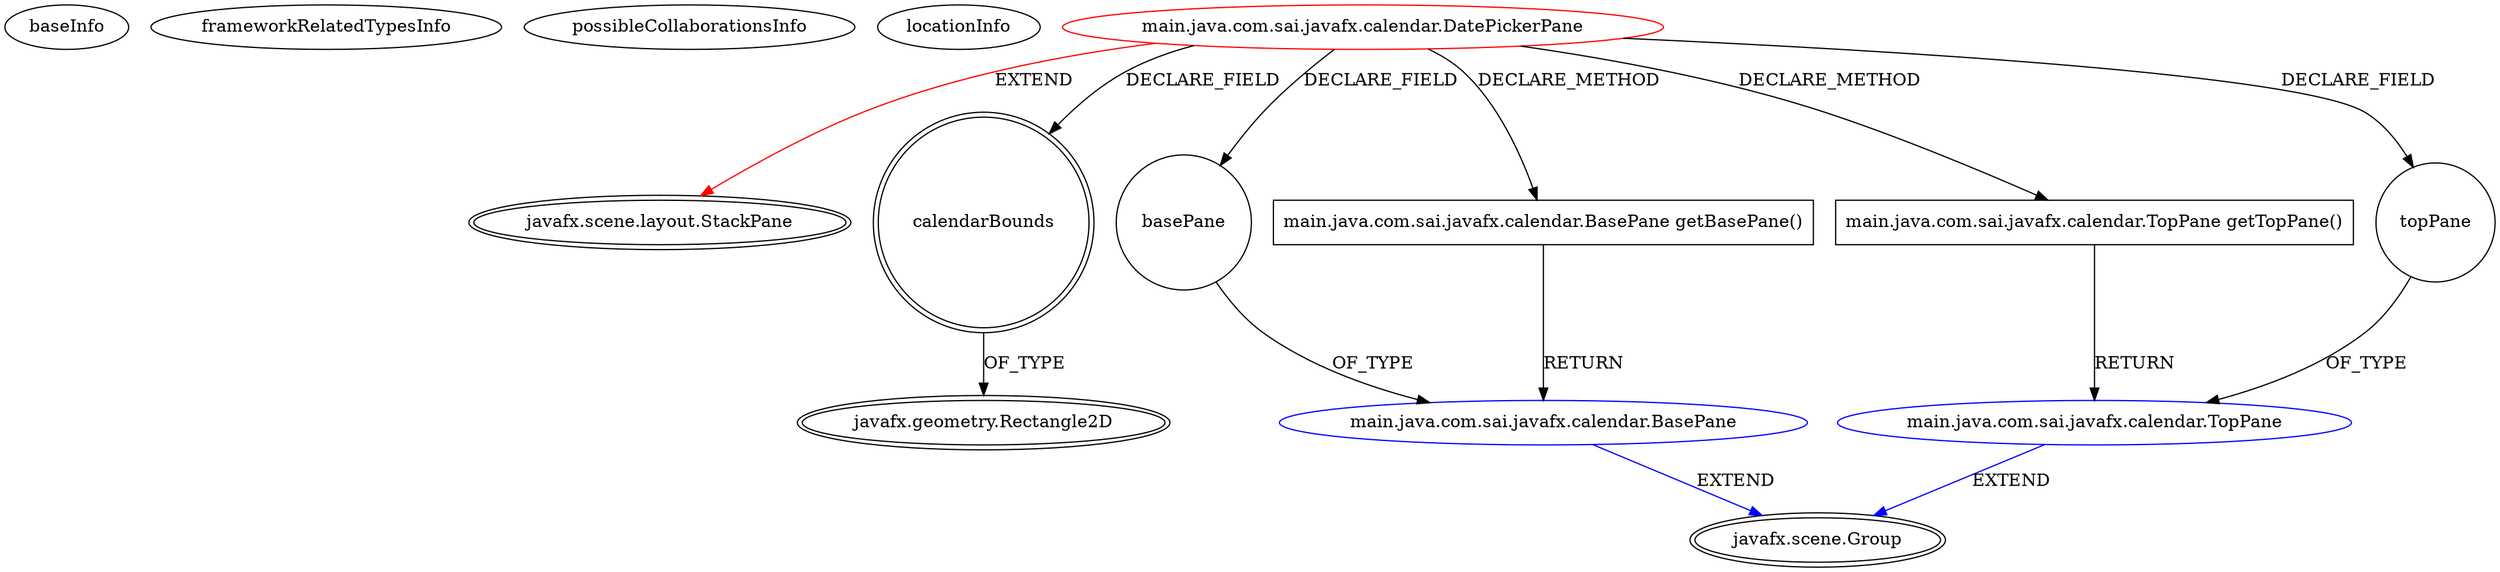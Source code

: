 digraph {
baseInfo[graphId=1521,category="extension_graph",isAnonymous=false,possibleRelation=true]
frameworkRelatedTypesInfo[0="javafx.scene.layout.StackPane"]
possibleCollaborationsInfo[0="1521~CLIENT_METHOD_DECLARATION-RETURN_TYPE-FIELD_DECLARATION-~javafx.scene.layout.StackPane ~javafx.scene.Group ~false~false"]
locationInfo[projectName="UrsKR-fxcalendar",filePath="/UrsKR-fxcalendar/fxcalendar-master/src/main/java/com/sai/javafx/calendar/DatePickerPane.java",contextSignature="DatePickerPane",graphId="1521"]
0[label="main.java.com.sai.javafx.calendar.DatePickerPane",vertexType="ROOT_CLIENT_CLASS_DECLARATION",isFrameworkType=false,color=red]
1[label="javafx.scene.layout.StackPane",vertexType="FRAMEWORK_CLASS_TYPE",isFrameworkType=true,peripheries=2]
2[label="basePane",vertexType="FIELD_DECLARATION",isFrameworkType=false,shape=circle]
3[label="main.java.com.sai.javafx.calendar.BasePane",vertexType="REFERENCE_CLIENT_CLASS_DECLARATION",isFrameworkType=false,color=blue]
4[label="javafx.scene.Group",vertexType="FRAMEWORK_CLASS_TYPE",isFrameworkType=true,peripheries=2]
5[label="calendarBounds",vertexType="FIELD_DECLARATION",isFrameworkType=true,peripheries=2,shape=circle]
6[label="javafx.geometry.Rectangle2D",vertexType="FRAMEWORK_CLASS_TYPE",isFrameworkType=true,peripheries=2]
7[label="topPane",vertexType="FIELD_DECLARATION",isFrameworkType=false,shape=circle]
8[label="main.java.com.sai.javafx.calendar.TopPane",vertexType="REFERENCE_CLIENT_CLASS_DECLARATION",isFrameworkType=false,color=blue]
10[label="main.java.com.sai.javafx.calendar.BasePane getBasePane()",vertexType="CLIENT_METHOD_DECLARATION",isFrameworkType=false,shape=box]
12[label="main.java.com.sai.javafx.calendar.TopPane getTopPane()",vertexType="CLIENT_METHOD_DECLARATION",isFrameworkType=false,shape=box]
0->1[label="EXTEND",color=red]
0->2[label="DECLARE_FIELD"]
3->4[label="EXTEND",color=blue]
2->3[label="OF_TYPE"]
0->5[label="DECLARE_FIELD"]
5->6[label="OF_TYPE"]
0->7[label="DECLARE_FIELD"]
8->4[label="EXTEND",color=blue]
7->8[label="OF_TYPE"]
0->10[label="DECLARE_METHOD"]
10->3[label="RETURN"]
0->12[label="DECLARE_METHOD"]
12->8[label="RETURN"]
}
